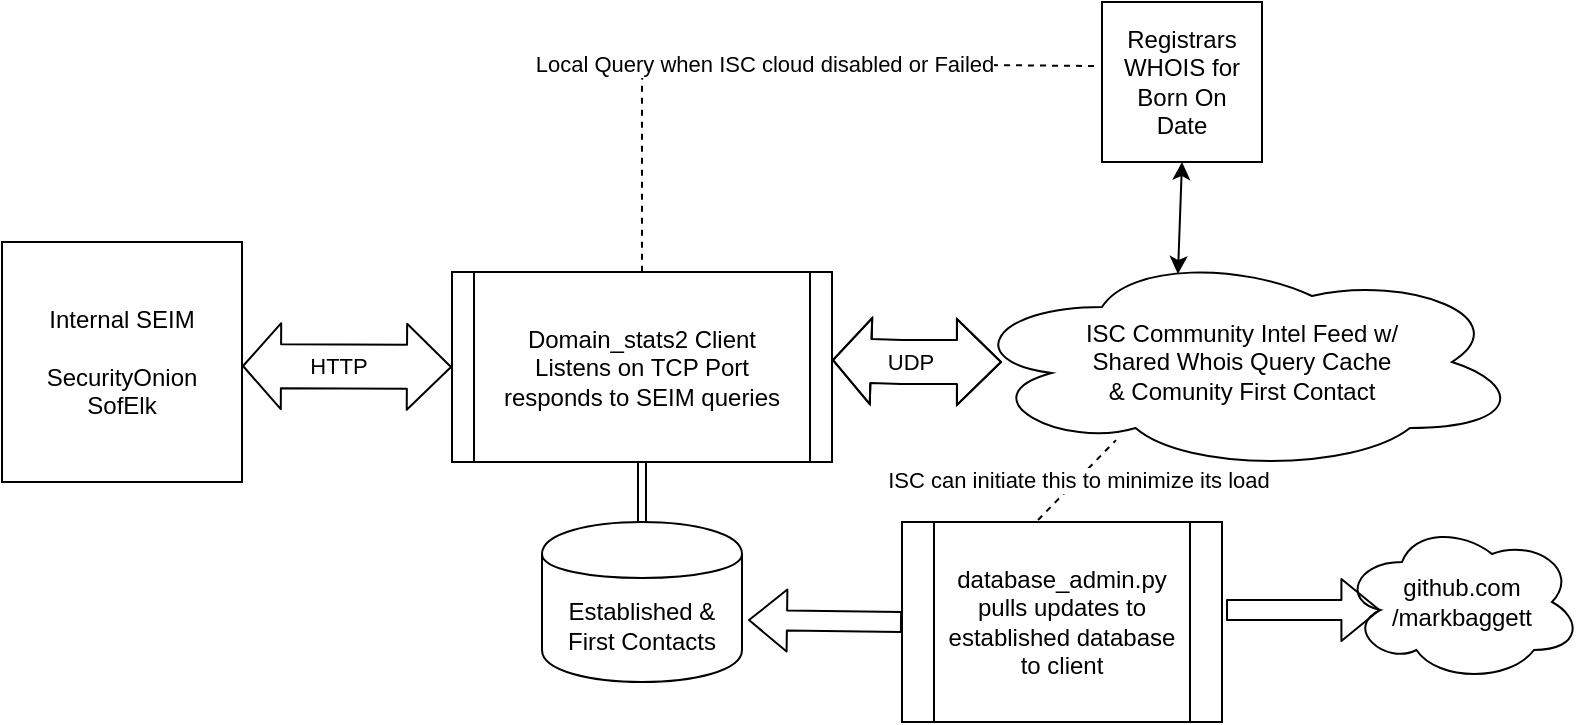 <mxfile version="12.3.2" type="device" pages="1"><diagram id="tfSDCrhqKTytuK2N44z7" name="Page-1"><mxGraphModel dx="1005" dy="617" grid="1" gridSize="10" guides="1" tooltips="1" connect="1" arrows="1" fold="1" page="1" pageScale="1" pageWidth="850" pageHeight="1100" math="0" shadow="0"><root><mxCell id="0"/><mxCell id="1" parent="0"/><mxCell id="GinpZXqavCTq6ItprgO6-3" value="HTTP" style="shape=flexArrow;endArrow=classic;startArrow=classic;html=1;entryX=0;entryY=0.5;entryDx=0;entryDy=0;width=22;endSize=7.01;" edge="1" parent="1" target="GinpZXqavCTq6ItprgO6-15"><mxGeometry x="-0.074" width="50" height="50" relative="1" as="geometry"><mxPoint x="130" y="272" as="sourcePoint"/><mxPoint x="238.02" y="272.04" as="targetPoint"/><Array as="points"/><mxPoint as="offset"/></mxGeometry></mxCell><mxCell id="GinpZXqavCTq6ItprgO6-4" value="&lt;div&gt;Internal SEIM&lt;/div&gt;&lt;div&gt;&lt;br&gt;&lt;/div&gt;&lt;div&gt;SecurityOnion&lt;/div&gt;&lt;div&gt;SofElk&lt;br&gt;&lt;/div&gt;" style="whiteSpace=wrap;html=1;aspect=fixed;" vertex="1" parent="1"><mxGeometry x="10" y="210" width="120" height="120" as="geometry"/></mxCell><mxCell id="GinpZXqavCTq6ItprgO6-7" value="&lt;div&gt;Established &amp;amp; &lt;br&gt;&lt;/div&gt;&lt;div&gt;First Contacts&lt;br&gt;&lt;/div&gt;" style="shape=cylinder;whiteSpace=wrap;html=1;boundedLbl=1;backgroundOutline=1;" vertex="1" parent="1"><mxGeometry x="280" y="350" width="100" height="80" as="geometry"/></mxCell><mxCell id="GinpZXqavCTq6ItprgO6-9" value="" style="shape=link;html=1;entryX=0.5;entryY=1;entryDx=0;entryDy=0;exitX=0.5;exitY=0;exitDx=0;exitDy=0;" edge="1" parent="1" source="GinpZXqavCTq6ItprgO6-7"><mxGeometry width="50" height="50" relative="1" as="geometry"><mxPoint x="300" y="370" as="sourcePoint"/><mxPoint x="330" y="320" as="targetPoint"/></mxGeometry></mxCell><mxCell id="GinpZXqavCTq6ItprgO6-13" value="&lt;div&gt;Registrars&lt;/div&gt;&lt;div&gt;WHOIS for&lt;/div&gt;&lt;div&gt;Born On &lt;br&gt;&lt;/div&gt;&lt;div&gt;Date&lt;br&gt;&lt;/div&gt;" style="whiteSpace=wrap;html=1;aspect=fixed;" vertex="1" parent="1"><mxGeometry x="560" y="90" width="80" height="80" as="geometry"/></mxCell><mxCell id="GinpZXqavCTq6ItprgO6-14" value="" style="endArrow=classic;startArrow=classic;html=1;entryX=0.5;entryY=1;entryDx=0;entryDy=0;exitX=0.463;exitY=-0.05;exitDx=0;exitDy=0;exitPerimeter=0;" edge="1" parent="1" target="GinpZXqavCTq6ItprgO6-13"><mxGeometry width="50" height="50" relative="1" as="geometry"><mxPoint x="597.97" y="226" as="sourcePoint"/><mxPoint x="610" y="170" as="targetPoint"/></mxGeometry></mxCell><mxCell id="GinpZXqavCTq6ItprgO6-15" value="Domain_stats2 Client&lt;div&gt;Listens on TCP Port &lt;br&gt;&lt;/div&gt;responds to SEIM queries" style="shape=process;whiteSpace=wrap;html=1;backgroundOutline=1;size=0.059;" vertex="1" parent="1"><mxGeometry x="235" y="225" width="190" height="95" as="geometry"/></mxCell><mxCell id="GinpZXqavCTq6ItprgO6-24" value="UDP" style="shape=flexArrow;endArrow=classic;startArrow=classic;html=1;width=22;endSize=7.01;" edge="1" parent="1"><mxGeometry x="-0.074" width="50" height="50" relative="1" as="geometry"><mxPoint x="425" y="269" as="sourcePoint"/><mxPoint x="510" y="270" as="targetPoint"/><Array as="points"><mxPoint x="460" y="270"/></Array><mxPoint as="offset"/></mxGeometry></mxCell><mxCell id="GinpZXqavCTq6ItprgO6-26" value="ISC Community Intel Feed w/&lt;br&gt;&lt;div&gt;Shared Whois Query Cache &lt;br&gt;&lt;/div&gt;&lt;div&gt;&amp;amp; Comunity First Contact&lt;br&gt;&lt;/div&gt;" style="ellipse;shape=cloud;whiteSpace=wrap;html=1;" vertex="1" parent="1"><mxGeometry x="490" y="215" width="280" height="110" as="geometry"/></mxCell><mxCell id="GinpZXqavCTq6ItprgO6-28" value="Local Query when ISC cloud disabled or Failed" style="endArrow=none;dashed=1;html=1;entryX=0.5;entryY=0;entryDx=0;entryDy=0;exitX=-0.05;exitY=0.4;exitDx=0;exitDy=0;exitPerimeter=0;" edge="1" parent="1" source="GinpZXqavCTq6ItprgO6-13" target="GinpZXqavCTq6ItprgO6-15"><mxGeometry width="50" height="50" relative="1" as="geometry"><mxPoint x="570" y="140" as="sourcePoint"/><mxPoint x="60" y="450" as="targetPoint"/><Array as="points"><mxPoint x="330" y="120"/></Array></mxGeometry></mxCell><mxCell id="GinpZXqavCTq6ItprgO6-31" value="&lt;div&gt;database_admin.py pulls updates to established database to client &lt;br&gt;&lt;/div&gt;" style="shape=process;whiteSpace=wrap;html=1;backgroundOutline=1;" vertex="1" parent="1"><mxGeometry x="460" y="350" width="160" height="100" as="geometry"/></mxCell><mxCell id="GinpZXqavCTq6ItprgO6-32" value="&lt;div&gt;github.com&lt;/div&gt;&lt;div&gt;/markbaggett&lt;/div&gt;" style="ellipse;shape=cloud;whiteSpace=wrap;html=1;" vertex="1" parent="1"><mxGeometry x="680" y="350" width="120" height="80" as="geometry"/></mxCell><mxCell id="GinpZXqavCTq6ItprgO6-33" value="" style="shape=flexArrow;endArrow=classic;html=1;exitX=0;exitY=0.5;exitDx=0;exitDy=0;entryX=1.03;entryY=0.613;entryDx=0;entryDy=0;entryPerimeter=0;" edge="1" parent="1" source="GinpZXqavCTq6ItprgO6-31" target="GinpZXqavCTq6ItprgO6-7"><mxGeometry width="50" height="50" relative="1" as="geometry"><mxPoint x="10" y="520" as="sourcePoint"/><mxPoint x="60" y="470" as="targetPoint"/></mxGeometry></mxCell><mxCell id="GinpZXqavCTq6ItprgO6-35" value="" style="shape=flexArrow;endArrow=classic;html=1;entryX=0.16;entryY=0.55;entryDx=0;entryDy=0;entryPerimeter=0;" edge="1" parent="1" target="GinpZXqavCTq6ItprgO6-32"><mxGeometry width="50" height="50" relative="1" as="geometry"><mxPoint x="622" y="394" as="sourcePoint"/><mxPoint x="60" y="540" as="targetPoint"/></mxGeometry></mxCell><mxCell id="GinpZXqavCTq6ItprgO6-38" value="ISC can initiate this to minimize its load" style="endArrow=none;dashed=1;html=1;entryX=0.275;entryY=0.855;entryDx=0;entryDy=0;entryPerimeter=0;exitX=0.425;exitY=-0.01;exitDx=0;exitDy=0;exitPerimeter=0;" edge="1" parent="1" source="GinpZXqavCTq6ItprgO6-31" target="GinpZXqavCTq6ItprgO6-26"><mxGeometry width="50" height="50" relative="1" as="geometry"><mxPoint x="535" y="355" as="sourcePoint"/><mxPoint x="585" y="305" as="targetPoint"/></mxGeometry></mxCell></root></mxGraphModel></diagram></mxfile>